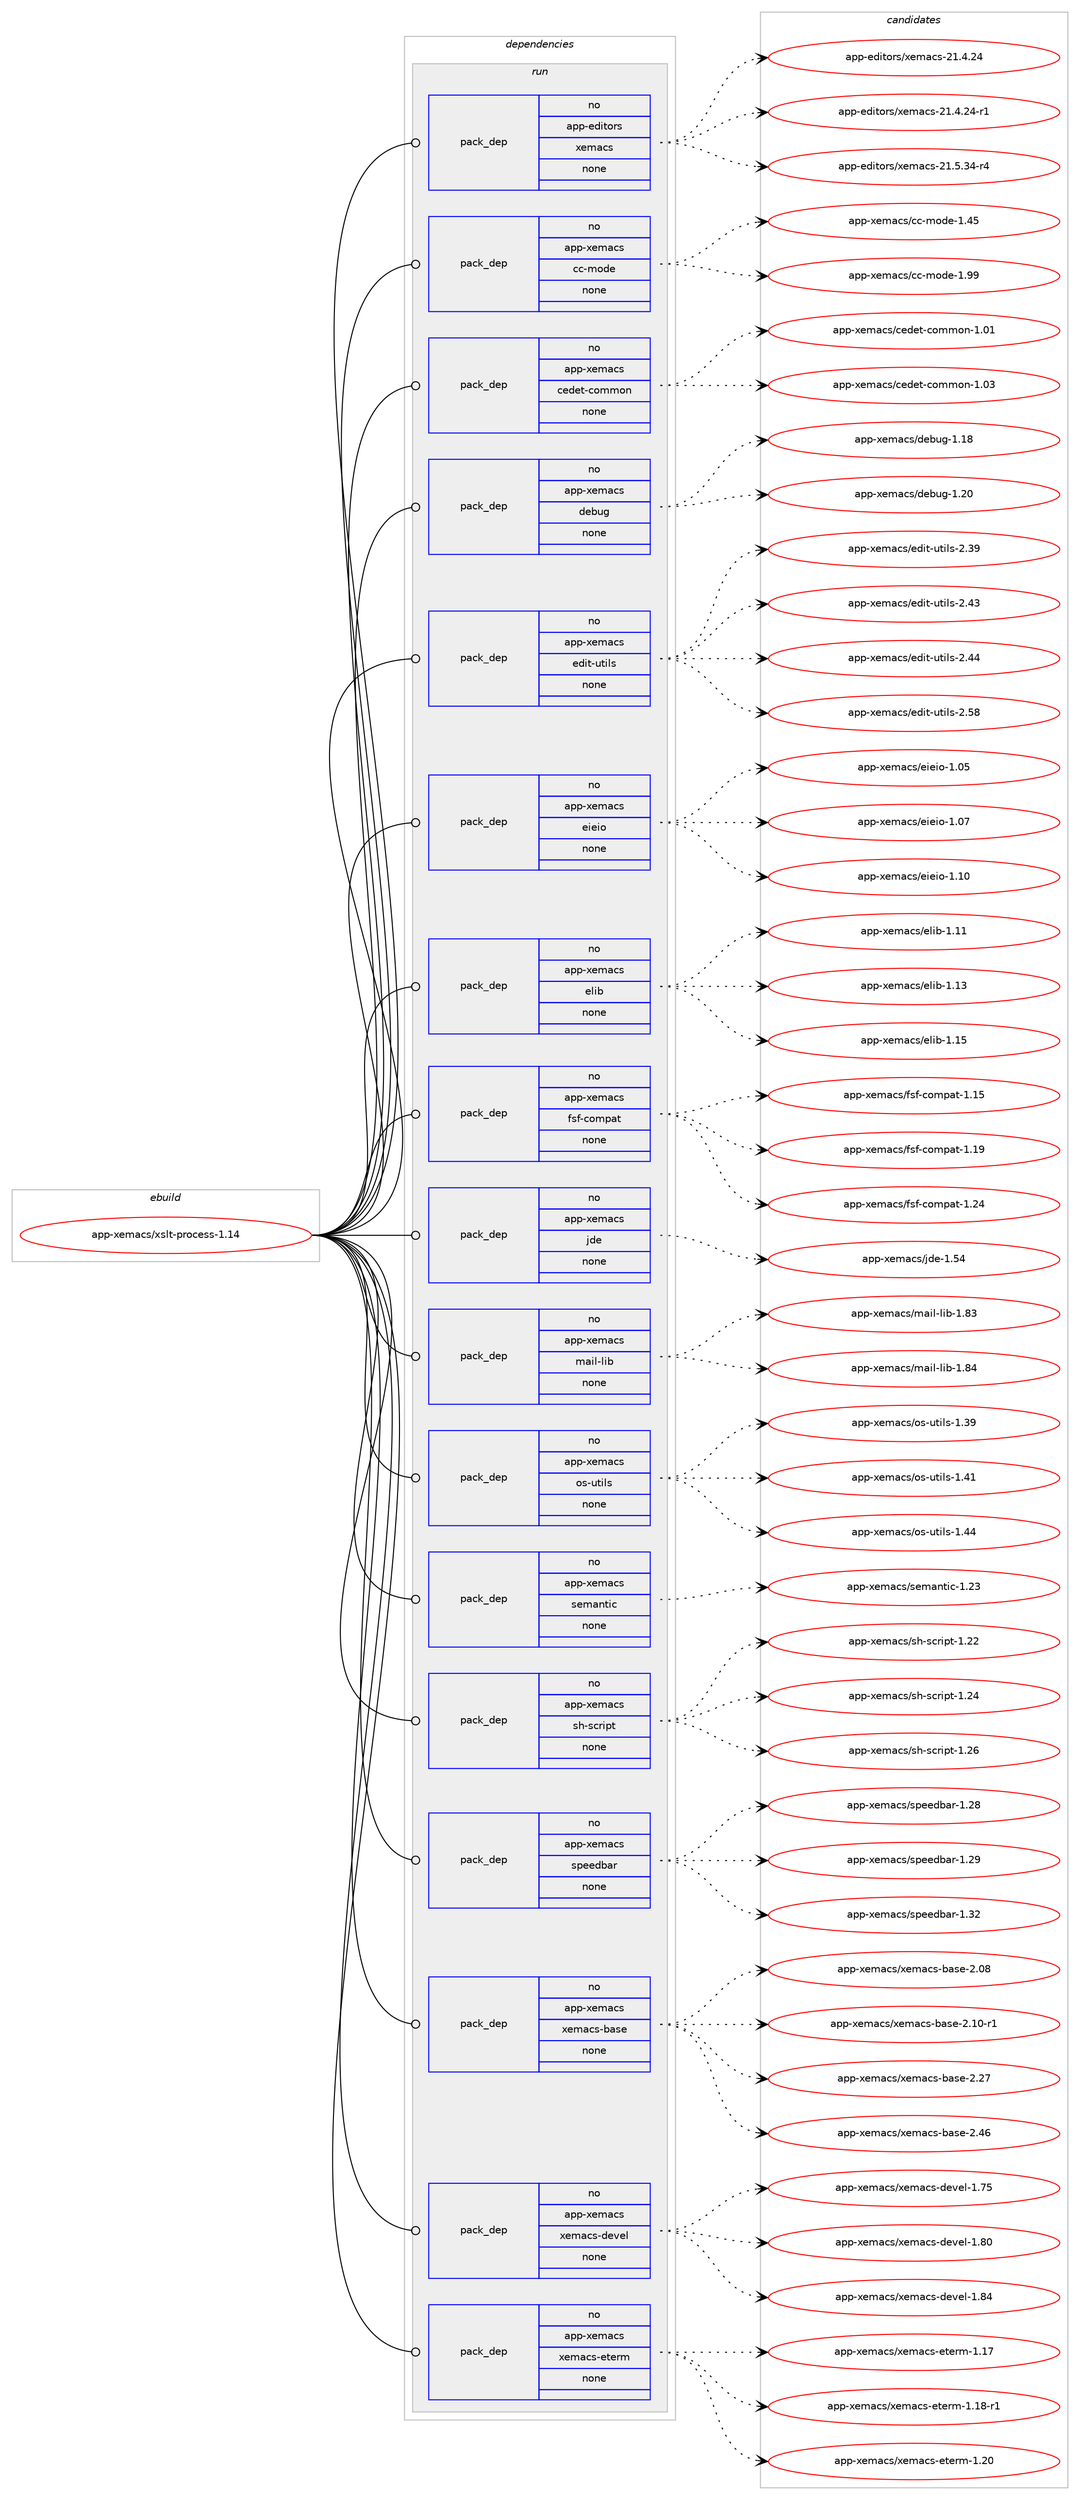 digraph prolog {

# *************
# Graph options
# *************

newrank=true;
concentrate=true;
compound=true;
graph [rankdir=LR,fontname=Helvetica,fontsize=10,ranksep=1.5];#, ranksep=2.5, nodesep=0.2];
edge  [arrowhead=vee];
node  [fontname=Helvetica,fontsize=10];

# **********
# The ebuild
# **********

subgraph cluster_leftcol {
color=gray;
rank=same;
label=<<i>ebuild</i>>;
id [label="app-xemacs/xslt-process-1.14", color=red, width=4, href="../app-xemacs/xslt-process-1.14.svg"];
}

# ****************
# The dependencies
# ****************

subgraph cluster_midcol {
color=gray;
label=<<i>dependencies</i>>;
subgraph cluster_compile {
fillcolor="#eeeeee";
style=filled;
label=<<i>compile</i>>;
}
subgraph cluster_compileandrun {
fillcolor="#eeeeee";
style=filled;
label=<<i>compile and run</i>>;
}
subgraph cluster_run {
fillcolor="#eeeeee";
style=filled;
label=<<i>run</i>>;
subgraph pack939279 {
dependency1316562 [label=<<TABLE BORDER="0" CELLBORDER="1" CELLSPACING="0" CELLPADDING="4" WIDTH="220"><TR><TD ROWSPAN="6" CELLPADDING="30">pack_dep</TD></TR><TR><TD WIDTH="110">no</TD></TR><TR><TD>app-editors</TD></TR><TR><TD>xemacs</TD></TR><TR><TD>none</TD></TR><TR><TD></TD></TR></TABLE>>, shape=none, color=blue];
}
id:e -> dependency1316562:w [weight=20,style="solid",arrowhead="odot"];
subgraph pack939280 {
dependency1316563 [label=<<TABLE BORDER="0" CELLBORDER="1" CELLSPACING="0" CELLPADDING="4" WIDTH="220"><TR><TD ROWSPAN="6" CELLPADDING="30">pack_dep</TD></TR><TR><TD WIDTH="110">no</TD></TR><TR><TD>app-xemacs</TD></TR><TR><TD>cc-mode</TD></TR><TR><TD>none</TD></TR><TR><TD></TD></TR></TABLE>>, shape=none, color=blue];
}
id:e -> dependency1316563:w [weight=20,style="solid",arrowhead="odot"];
subgraph pack939281 {
dependency1316564 [label=<<TABLE BORDER="0" CELLBORDER="1" CELLSPACING="0" CELLPADDING="4" WIDTH="220"><TR><TD ROWSPAN="6" CELLPADDING="30">pack_dep</TD></TR><TR><TD WIDTH="110">no</TD></TR><TR><TD>app-xemacs</TD></TR><TR><TD>cedet-common</TD></TR><TR><TD>none</TD></TR><TR><TD></TD></TR></TABLE>>, shape=none, color=blue];
}
id:e -> dependency1316564:w [weight=20,style="solid",arrowhead="odot"];
subgraph pack939282 {
dependency1316565 [label=<<TABLE BORDER="0" CELLBORDER="1" CELLSPACING="0" CELLPADDING="4" WIDTH="220"><TR><TD ROWSPAN="6" CELLPADDING="30">pack_dep</TD></TR><TR><TD WIDTH="110">no</TD></TR><TR><TD>app-xemacs</TD></TR><TR><TD>debug</TD></TR><TR><TD>none</TD></TR><TR><TD></TD></TR></TABLE>>, shape=none, color=blue];
}
id:e -> dependency1316565:w [weight=20,style="solid",arrowhead="odot"];
subgraph pack939283 {
dependency1316566 [label=<<TABLE BORDER="0" CELLBORDER="1" CELLSPACING="0" CELLPADDING="4" WIDTH="220"><TR><TD ROWSPAN="6" CELLPADDING="30">pack_dep</TD></TR><TR><TD WIDTH="110">no</TD></TR><TR><TD>app-xemacs</TD></TR><TR><TD>edit-utils</TD></TR><TR><TD>none</TD></TR><TR><TD></TD></TR></TABLE>>, shape=none, color=blue];
}
id:e -> dependency1316566:w [weight=20,style="solid",arrowhead="odot"];
subgraph pack939284 {
dependency1316567 [label=<<TABLE BORDER="0" CELLBORDER="1" CELLSPACING="0" CELLPADDING="4" WIDTH="220"><TR><TD ROWSPAN="6" CELLPADDING="30">pack_dep</TD></TR><TR><TD WIDTH="110">no</TD></TR><TR><TD>app-xemacs</TD></TR><TR><TD>eieio</TD></TR><TR><TD>none</TD></TR><TR><TD></TD></TR></TABLE>>, shape=none, color=blue];
}
id:e -> dependency1316567:w [weight=20,style="solid",arrowhead="odot"];
subgraph pack939285 {
dependency1316568 [label=<<TABLE BORDER="0" CELLBORDER="1" CELLSPACING="0" CELLPADDING="4" WIDTH="220"><TR><TD ROWSPAN="6" CELLPADDING="30">pack_dep</TD></TR><TR><TD WIDTH="110">no</TD></TR><TR><TD>app-xemacs</TD></TR><TR><TD>elib</TD></TR><TR><TD>none</TD></TR><TR><TD></TD></TR></TABLE>>, shape=none, color=blue];
}
id:e -> dependency1316568:w [weight=20,style="solid",arrowhead="odot"];
subgraph pack939286 {
dependency1316569 [label=<<TABLE BORDER="0" CELLBORDER="1" CELLSPACING="0" CELLPADDING="4" WIDTH="220"><TR><TD ROWSPAN="6" CELLPADDING="30">pack_dep</TD></TR><TR><TD WIDTH="110">no</TD></TR><TR><TD>app-xemacs</TD></TR><TR><TD>fsf-compat</TD></TR><TR><TD>none</TD></TR><TR><TD></TD></TR></TABLE>>, shape=none, color=blue];
}
id:e -> dependency1316569:w [weight=20,style="solid",arrowhead="odot"];
subgraph pack939287 {
dependency1316570 [label=<<TABLE BORDER="0" CELLBORDER="1" CELLSPACING="0" CELLPADDING="4" WIDTH="220"><TR><TD ROWSPAN="6" CELLPADDING="30">pack_dep</TD></TR><TR><TD WIDTH="110">no</TD></TR><TR><TD>app-xemacs</TD></TR><TR><TD>jde</TD></TR><TR><TD>none</TD></TR><TR><TD></TD></TR></TABLE>>, shape=none, color=blue];
}
id:e -> dependency1316570:w [weight=20,style="solid",arrowhead="odot"];
subgraph pack939288 {
dependency1316571 [label=<<TABLE BORDER="0" CELLBORDER="1" CELLSPACING="0" CELLPADDING="4" WIDTH="220"><TR><TD ROWSPAN="6" CELLPADDING="30">pack_dep</TD></TR><TR><TD WIDTH="110">no</TD></TR><TR><TD>app-xemacs</TD></TR><TR><TD>mail-lib</TD></TR><TR><TD>none</TD></TR><TR><TD></TD></TR></TABLE>>, shape=none, color=blue];
}
id:e -> dependency1316571:w [weight=20,style="solid",arrowhead="odot"];
subgraph pack939289 {
dependency1316572 [label=<<TABLE BORDER="0" CELLBORDER="1" CELLSPACING="0" CELLPADDING="4" WIDTH="220"><TR><TD ROWSPAN="6" CELLPADDING="30">pack_dep</TD></TR><TR><TD WIDTH="110">no</TD></TR><TR><TD>app-xemacs</TD></TR><TR><TD>os-utils</TD></TR><TR><TD>none</TD></TR><TR><TD></TD></TR></TABLE>>, shape=none, color=blue];
}
id:e -> dependency1316572:w [weight=20,style="solid",arrowhead="odot"];
subgraph pack939290 {
dependency1316573 [label=<<TABLE BORDER="0" CELLBORDER="1" CELLSPACING="0" CELLPADDING="4" WIDTH="220"><TR><TD ROWSPAN="6" CELLPADDING="30">pack_dep</TD></TR><TR><TD WIDTH="110">no</TD></TR><TR><TD>app-xemacs</TD></TR><TR><TD>semantic</TD></TR><TR><TD>none</TD></TR><TR><TD></TD></TR></TABLE>>, shape=none, color=blue];
}
id:e -> dependency1316573:w [weight=20,style="solid",arrowhead="odot"];
subgraph pack939291 {
dependency1316574 [label=<<TABLE BORDER="0" CELLBORDER="1" CELLSPACING="0" CELLPADDING="4" WIDTH="220"><TR><TD ROWSPAN="6" CELLPADDING="30">pack_dep</TD></TR><TR><TD WIDTH="110">no</TD></TR><TR><TD>app-xemacs</TD></TR><TR><TD>sh-script</TD></TR><TR><TD>none</TD></TR><TR><TD></TD></TR></TABLE>>, shape=none, color=blue];
}
id:e -> dependency1316574:w [weight=20,style="solid",arrowhead="odot"];
subgraph pack939292 {
dependency1316575 [label=<<TABLE BORDER="0" CELLBORDER="1" CELLSPACING="0" CELLPADDING="4" WIDTH="220"><TR><TD ROWSPAN="6" CELLPADDING="30">pack_dep</TD></TR><TR><TD WIDTH="110">no</TD></TR><TR><TD>app-xemacs</TD></TR><TR><TD>speedbar</TD></TR><TR><TD>none</TD></TR><TR><TD></TD></TR></TABLE>>, shape=none, color=blue];
}
id:e -> dependency1316575:w [weight=20,style="solid",arrowhead="odot"];
subgraph pack939293 {
dependency1316576 [label=<<TABLE BORDER="0" CELLBORDER="1" CELLSPACING="0" CELLPADDING="4" WIDTH="220"><TR><TD ROWSPAN="6" CELLPADDING="30">pack_dep</TD></TR><TR><TD WIDTH="110">no</TD></TR><TR><TD>app-xemacs</TD></TR><TR><TD>xemacs-base</TD></TR><TR><TD>none</TD></TR><TR><TD></TD></TR></TABLE>>, shape=none, color=blue];
}
id:e -> dependency1316576:w [weight=20,style="solid",arrowhead="odot"];
subgraph pack939294 {
dependency1316577 [label=<<TABLE BORDER="0" CELLBORDER="1" CELLSPACING="0" CELLPADDING="4" WIDTH="220"><TR><TD ROWSPAN="6" CELLPADDING="30">pack_dep</TD></TR><TR><TD WIDTH="110">no</TD></TR><TR><TD>app-xemacs</TD></TR><TR><TD>xemacs-devel</TD></TR><TR><TD>none</TD></TR><TR><TD></TD></TR></TABLE>>, shape=none, color=blue];
}
id:e -> dependency1316577:w [weight=20,style="solid",arrowhead="odot"];
subgraph pack939295 {
dependency1316578 [label=<<TABLE BORDER="0" CELLBORDER="1" CELLSPACING="0" CELLPADDING="4" WIDTH="220"><TR><TD ROWSPAN="6" CELLPADDING="30">pack_dep</TD></TR><TR><TD WIDTH="110">no</TD></TR><TR><TD>app-xemacs</TD></TR><TR><TD>xemacs-eterm</TD></TR><TR><TD>none</TD></TR><TR><TD></TD></TR></TABLE>>, shape=none, color=blue];
}
id:e -> dependency1316578:w [weight=20,style="solid",arrowhead="odot"];
}
}

# **************
# The candidates
# **************

subgraph cluster_choices {
rank=same;
color=gray;
label=<<i>candidates</i>>;

subgraph choice939279 {
color=black;
nodesep=1;
choice97112112451011001051161111141154712010110997991154550494652465052 [label="app-editors/xemacs-21.4.24", color=red, width=4,href="../app-editors/xemacs-21.4.24.svg"];
choice971121124510110010511611111411547120101109979911545504946524650524511449 [label="app-editors/xemacs-21.4.24-r1", color=red, width=4,href="../app-editors/xemacs-21.4.24-r1.svg"];
choice971121124510110010511611111411547120101109979911545504946534651524511452 [label="app-editors/xemacs-21.5.34-r4", color=red, width=4,href="../app-editors/xemacs-21.5.34-r4.svg"];
dependency1316562:e -> choice97112112451011001051161111141154712010110997991154550494652465052:w [style=dotted,weight="100"];
dependency1316562:e -> choice971121124510110010511611111411547120101109979911545504946524650524511449:w [style=dotted,weight="100"];
dependency1316562:e -> choice971121124510110010511611111411547120101109979911545504946534651524511452:w [style=dotted,weight="100"];
}
subgraph choice939280 {
color=black;
nodesep=1;
choice97112112451201011099799115479999451091111001014549465253 [label="app-xemacs/cc-mode-1.45", color=red, width=4,href="../app-xemacs/cc-mode-1.45.svg"];
choice97112112451201011099799115479999451091111001014549465757 [label="app-xemacs/cc-mode-1.99", color=red, width=4,href="../app-xemacs/cc-mode-1.99.svg"];
dependency1316563:e -> choice97112112451201011099799115479999451091111001014549465253:w [style=dotted,weight="100"];
dependency1316563:e -> choice97112112451201011099799115479999451091111001014549465757:w [style=dotted,weight="100"];
}
subgraph choice939281 {
color=black;
nodesep=1;
choice97112112451201011099799115479910110010111645991111091091111104549464849 [label="app-xemacs/cedet-common-1.01", color=red, width=4,href="../app-xemacs/cedet-common-1.01.svg"];
choice97112112451201011099799115479910110010111645991111091091111104549464851 [label="app-xemacs/cedet-common-1.03", color=red, width=4,href="../app-xemacs/cedet-common-1.03.svg"];
dependency1316564:e -> choice97112112451201011099799115479910110010111645991111091091111104549464849:w [style=dotted,weight="100"];
dependency1316564:e -> choice97112112451201011099799115479910110010111645991111091091111104549464851:w [style=dotted,weight="100"];
}
subgraph choice939282 {
color=black;
nodesep=1;
choice9711211245120101109979911547100101981171034549464956 [label="app-xemacs/debug-1.18", color=red, width=4,href="../app-xemacs/debug-1.18.svg"];
choice9711211245120101109979911547100101981171034549465048 [label="app-xemacs/debug-1.20", color=red, width=4,href="../app-xemacs/debug-1.20.svg"];
dependency1316565:e -> choice9711211245120101109979911547100101981171034549464956:w [style=dotted,weight="100"];
dependency1316565:e -> choice9711211245120101109979911547100101981171034549465048:w [style=dotted,weight="100"];
}
subgraph choice939283 {
color=black;
nodesep=1;
choice9711211245120101109979911547101100105116451171161051081154550465157 [label="app-xemacs/edit-utils-2.39", color=red, width=4,href="../app-xemacs/edit-utils-2.39.svg"];
choice9711211245120101109979911547101100105116451171161051081154550465251 [label="app-xemacs/edit-utils-2.43", color=red, width=4,href="../app-xemacs/edit-utils-2.43.svg"];
choice9711211245120101109979911547101100105116451171161051081154550465252 [label="app-xemacs/edit-utils-2.44", color=red, width=4,href="../app-xemacs/edit-utils-2.44.svg"];
choice9711211245120101109979911547101100105116451171161051081154550465356 [label="app-xemacs/edit-utils-2.58", color=red, width=4,href="../app-xemacs/edit-utils-2.58.svg"];
dependency1316566:e -> choice9711211245120101109979911547101100105116451171161051081154550465157:w [style=dotted,weight="100"];
dependency1316566:e -> choice9711211245120101109979911547101100105116451171161051081154550465251:w [style=dotted,weight="100"];
dependency1316566:e -> choice9711211245120101109979911547101100105116451171161051081154550465252:w [style=dotted,weight="100"];
dependency1316566:e -> choice9711211245120101109979911547101100105116451171161051081154550465356:w [style=dotted,weight="100"];
}
subgraph choice939284 {
color=black;
nodesep=1;
choice97112112451201011099799115471011051011051114549464853 [label="app-xemacs/eieio-1.05", color=red, width=4,href="../app-xemacs/eieio-1.05.svg"];
choice97112112451201011099799115471011051011051114549464855 [label="app-xemacs/eieio-1.07", color=red, width=4,href="../app-xemacs/eieio-1.07.svg"];
choice97112112451201011099799115471011051011051114549464948 [label="app-xemacs/eieio-1.10", color=red, width=4,href="../app-xemacs/eieio-1.10.svg"];
dependency1316567:e -> choice97112112451201011099799115471011051011051114549464853:w [style=dotted,weight="100"];
dependency1316567:e -> choice97112112451201011099799115471011051011051114549464855:w [style=dotted,weight="100"];
dependency1316567:e -> choice97112112451201011099799115471011051011051114549464948:w [style=dotted,weight="100"];
}
subgraph choice939285 {
color=black;
nodesep=1;
choice9711211245120101109979911547101108105984549464949 [label="app-xemacs/elib-1.11", color=red, width=4,href="../app-xemacs/elib-1.11.svg"];
choice9711211245120101109979911547101108105984549464951 [label="app-xemacs/elib-1.13", color=red, width=4,href="../app-xemacs/elib-1.13.svg"];
choice9711211245120101109979911547101108105984549464953 [label="app-xemacs/elib-1.15", color=red, width=4,href="../app-xemacs/elib-1.15.svg"];
dependency1316568:e -> choice9711211245120101109979911547101108105984549464949:w [style=dotted,weight="100"];
dependency1316568:e -> choice9711211245120101109979911547101108105984549464951:w [style=dotted,weight="100"];
dependency1316568:e -> choice9711211245120101109979911547101108105984549464953:w [style=dotted,weight="100"];
}
subgraph choice939286 {
color=black;
nodesep=1;
choice97112112451201011099799115471021151024599111109112971164549464953 [label="app-xemacs/fsf-compat-1.15", color=red, width=4,href="../app-xemacs/fsf-compat-1.15.svg"];
choice97112112451201011099799115471021151024599111109112971164549464957 [label="app-xemacs/fsf-compat-1.19", color=red, width=4,href="../app-xemacs/fsf-compat-1.19.svg"];
choice97112112451201011099799115471021151024599111109112971164549465052 [label="app-xemacs/fsf-compat-1.24", color=red, width=4,href="../app-xemacs/fsf-compat-1.24.svg"];
dependency1316569:e -> choice97112112451201011099799115471021151024599111109112971164549464953:w [style=dotted,weight="100"];
dependency1316569:e -> choice97112112451201011099799115471021151024599111109112971164549464957:w [style=dotted,weight="100"];
dependency1316569:e -> choice97112112451201011099799115471021151024599111109112971164549465052:w [style=dotted,weight="100"];
}
subgraph choice939287 {
color=black;
nodesep=1;
choice97112112451201011099799115471061001014549465352 [label="app-xemacs/jde-1.54", color=red, width=4,href="../app-xemacs/jde-1.54.svg"];
dependency1316570:e -> choice97112112451201011099799115471061001014549465352:w [style=dotted,weight="100"];
}
subgraph choice939288 {
color=black;
nodesep=1;
choice97112112451201011099799115471099710510845108105984549465651 [label="app-xemacs/mail-lib-1.83", color=red, width=4,href="../app-xemacs/mail-lib-1.83.svg"];
choice97112112451201011099799115471099710510845108105984549465652 [label="app-xemacs/mail-lib-1.84", color=red, width=4,href="../app-xemacs/mail-lib-1.84.svg"];
dependency1316571:e -> choice97112112451201011099799115471099710510845108105984549465651:w [style=dotted,weight="100"];
dependency1316571:e -> choice97112112451201011099799115471099710510845108105984549465652:w [style=dotted,weight="100"];
}
subgraph choice939289 {
color=black;
nodesep=1;
choice9711211245120101109979911547111115451171161051081154549465157 [label="app-xemacs/os-utils-1.39", color=red, width=4,href="../app-xemacs/os-utils-1.39.svg"];
choice9711211245120101109979911547111115451171161051081154549465249 [label="app-xemacs/os-utils-1.41", color=red, width=4,href="../app-xemacs/os-utils-1.41.svg"];
choice9711211245120101109979911547111115451171161051081154549465252 [label="app-xemacs/os-utils-1.44", color=red, width=4,href="../app-xemacs/os-utils-1.44.svg"];
dependency1316572:e -> choice9711211245120101109979911547111115451171161051081154549465157:w [style=dotted,weight="100"];
dependency1316572:e -> choice9711211245120101109979911547111115451171161051081154549465249:w [style=dotted,weight="100"];
dependency1316572:e -> choice9711211245120101109979911547111115451171161051081154549465252:w [style=dotted,weight="100"];
}
subgraph choice939290 {
color=black;
nodesep=1;
choice971121124512010110997991154711510110997110116105994549465051 [label="app-xemacs/semantic-1.23", color=red, width=4,href="../app-xemacs/semantic-1.23.svg"];
dependency1316573:e -> choice971121124512010110997991154711510110997110116105994549465051:w [style=dotted,weight="100"];
}
subgraph choice939291 {
color=black;
nodesep=1;
choice971121124512010110997991154711510445115991141051121164549465050 [label="app-xemacs/sh-script-1.22", color=red, width=4,href="../app-xemacs/sh-script-1.22.svg"];
choice971121124512010110997991154711510445115991141051121164549465052 [label="app-xemacs/sh-script-1.24", color=red, width=4,href="../app-xemacs/sh-script-1.24.svg"];
choice971121124512010110997991154711510445115991141051121164549465054 [label="app-xemacs/sh-script-1.26", color=red, width=4,href="../app-xemacs/sh-script-1.26.svg"];
dependency1316574:e -> choice971121124512010110997991154711510445115991141051121164549465050:w [style=dotted,weight="100"];
dependency1316574:e -> choice971121124512010110997991154711510445115991141051121164549465052:w [style=dotted,weight="100"];
dependency1316574:e -> choice971121124512010110997991154711510445115991141051121164549465054:w [style=dotted,weight="100"];
}
subgraph choice939292 {
color=black;
nodesep=1;
choice971121124512010110997991154711511210110110098971144549465056 [label="app-xemacs/speedbar-1.28", color=red, width=4,href="../app-xemacs/speedbar-1.28.svg"];
choice971121124512010110997991154711511210110110098971144549465057 [label="app-xemacs/speedbar-1.29", color=red, width=4,href="../app-xemacs/speedbar-1.29.svg"];
choice971121124512010110997991154711511210110110098971144549465150 [label="app-xemacs/speedbar-1.32", color=red, width=4,href="../app-xemacs/speedbar-1.32.svg"];
dependency1316575:e -> choice971121124512010110997991154711511210110110098971144549465056:w [style=dotted,weight="100"];
dependency1316575:e -> choice971121124512010110997991154711511210110110098971144549465057:w [style=dotted,weight="100"];
dependency1316575:e -> choice971121124512010110997991154711511210110110098971144549465150:w [style=dotted,weight="100"];
}
subgraph choice939293 {
color=black;
nodesep=1;
choice971121124512010110997991154712010110997991154598971151014550464856 [label="app-xemacs/xemacs-base-2.08", color=red, width=4,href="../app-xemacs/xemacs-base-2.08.svg"];
choice9711211245120101109979911547120101109979911545989711510145504649484511449 [label="app-xemacs/xemacs-base-2.10-r1", color=red, width=4,href="../app-xemacs/xemacs-base-2.10-r1.svg"];
choice971121124512010110997991154712010110997991154598971151014550465055 [label="app-xemacs/xemacs-base-2.27", color=red, width=4,href="../app-xemacs/xemacs-base-2.27.svg"];
choice971121124512010110997991154712010110997991154598971151014550465254 [label="app-xemacs/xemacs-base-2.46", color=red, width=4,href="../app-xemacs/xemacs-base-2.46.svg"];
dependency1316576:e -> choice971121124512010110997991154712010110997991154598971151014550464856:w [style=dotted,weight="100"];
dependency1316576:e -> choice9711211245120101109979911547120101109979911545989711510145504649484511449:w [style=dotted,weight="100"];
dependency1316576:e -> choice971121124512010110997991154712010110997991154598971151014550465055:w [style=dotted,weight="100"];
dependency1316576:e -> choice971121124512010110997991154712010110997991154598971151014550465254:w [style=dotted,weight="100"];
}
subgraph choice939294 {
color=black;
nodesep=1;
choice97112112451201011099799115471201011099799115451001011181011084549465553 [label="app-xemacs/xemacs-devel-1.75", color=red, width=4,href="../app-xemacs/xemacs-devel-1.75.svg"];
choice97112112451201011099799115471201011099799115451001011181011084549465648 [label="app-xemacs/xemacs-devel-1.80", color=red, width=4,href="../app-xemacs/xemacs-devel-1.80.svg"];
choice97112112451201011099799115471201011099799115451001011181011084549465652 [label="app-xemacs/xemacs-devel-1.84", color=red, width=4,href="../app-xemacs/xemacs-devel-1.84.svg"];
dependency1316577:e -> choice97112112451201011099799115471201011099799115451001011181011084549465553:w [style=dotted,weight="100"];
dependency1316577:e -> choice97112112451201011099799115471201011099799115451001011181011084549465648:w [style=dotted,weight="100"];
dependency1316577:e -> choice97112112451201011099799115471201011099799115451001011181011084549465652:w [style=dotted,weight="100"];
}
subgraph choice939295 {
color=black;
nodesep=1;
choice97112112451201011099799115471201011099799115451011161011141094549464955 [label="app-xemacs/xemacs-eterm-1.17", color=red, width=4,href="../app-xemacs/xemacs-eterm-1.17.svg"];
choice971121124512010110997991154712010110997991154510111610111410945494649564511449 [label="app-xemacs/xemacs-eterm-1.18-r1", color=red, width=4,href="../app-xemacs/xemacs-eterm-1.18-r1.svg"];
choice97112112451201011099799115471201011099799115451011161011141094549465048 [label="app-xemacs/xemacs-eterm-1.20", color=red, width=4,href="../app-xemacs/xemacs-eterm-1.20.svg"];
dependency1316578:e -> choice97112112451201011099799115471201011099799115451011161011141094549464955:w [style=dotted,weight="100"];
dependency1316578:e -> choice971121124512010110997991154712010110997991154510111610111410945494649564511449:w [style=dotted,weight="100"];
dependency1316578:e -> choice97112112451201011099799115471201011099799115451011161011141094549465048:w [style=dotted,weight="100"];
}
}

}
